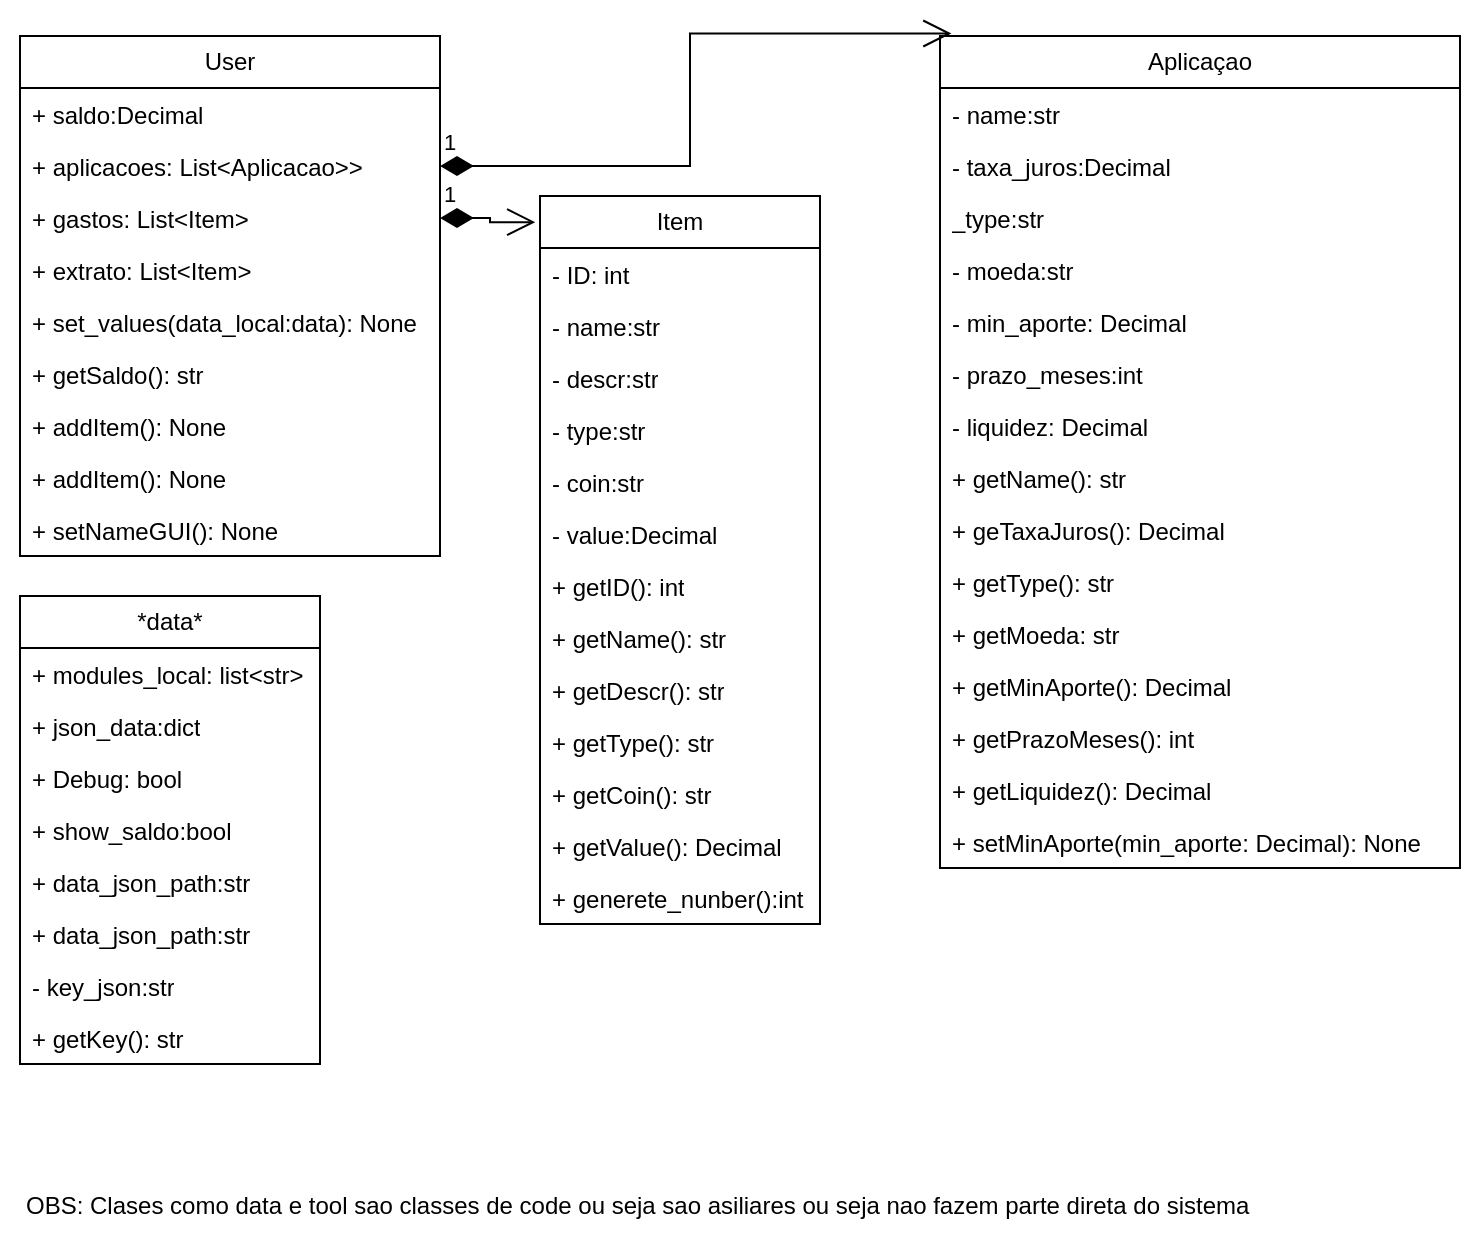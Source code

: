 <mxfile>
    <diagram name="Página-1" id="8fI0RfYkccmkm9PdqpTb">
        <mxGraphModel dx="1537" dy="549" grid="1" gridSize="10" guides="1" tooltips="1" connect="1" arrows="1" fold="1" page="1" pageScale="1" pageWidth="827" pageHeight="1169" math="0" shadow="0">
            <root>
                <mxCell id="0"/>
                <mxCell id="1" parent="0"/>
                <mxCell id="j2ZpyrVTVjxBXSWvC_XF-2" value="User" style="swimlane;fontStyle=0;childLayout=stackLayout;horizontal=1;startSize=26;fillColor=none;horizontalStack=0;resizeParent=1;resizeParentMax=0;resizeLast=0;collapsible=1;marginBottom=0;whiteSpace=wrap;html=1;" parent="1" vertex="1">
                    <mxGeometry x="30" y="30" width="210" height="260" as="geometry"/>
                </mxCell>
                <mxCell id="j2ZpyrVTVjxBXSWvC_XF-3" value="+ saldo:Decimal" style="text;strokeColor=none;fillColor=none;align=left;verticalAlign=top;spacingLeft=4;spacingRight=4;overflow=hidden;rotatable=0;points=[[0,0.5],[1,0.5]];portConstraint=eastwest;whiteSpace=wrap;html=1;" parent="j2ZpyrVTVjxBXSWvC_XF-2" vertex="1">
                    <mxGeometry y="26" width="210" height="26" as="geometry"/>
                </mxCell>
                <mxCell id="j2ZpyrVTVjxBXSWvC_XF-4" value="+ aplicacoes: List&amp;lt;Aplicacao&amp;gt;&amp;gt;&lt;div&gt;&lt;br&gt;&lt;/div&gt;" style="text;strokeColor=none;fillColor=none;align=left;verticalAlign=top;spacingLeft=4;spacingRight=4;overflow=hidden;rotatable=0;points=[[0,0.5],[1,0.5]];portConstraint=eastwest;whiteSpace=wrap;html=1;" parent="j2ZpyrVTVjxBXSWvC_XF-2" vertex="1">
                    <mxGeometry y="52" width="210" height="26" as="geometry"/>
                </mxCell>
                <mxCell id="j2ZpyrVTVjxBXSWvC_XF-5" value="+ gastos: List&amp;lt;Item&amp;gt;" style="text;strokeColor=none;fillColor=none;align=left;verticalAlign=top;spacingLeft=4;spacingRight=4;overflow=hidden;rotatable=0;points=[[0,0.5],[1,0.5]];portConstraint=eastwest;whiteSpace=wrap;html=1;" parent="j2ZpyrVTVjxBXSWvC_XF-2" vertex="1">
                    <mxGeometry y="78" width="210" height="26" as="geometry"/>
                </mxCell>
                <mxCell id="j2ZpyrVTVjxBXSWvC_XF-6" value="&lt;div&gt;+ extrato: List&amp;lt;Item&amp;gt;&lt;/div&gt;&lt;div&gt;&lt;br&gt;&lt;/div&gt;" style="text;strokeColor=none;fillColor=none;align=left;verticalAlign=top;spacingLeft=4;spacingRight=4;overflow=hidden;rotatable=0;points=[[0,0.5],[1,0.5]];portConstraint=eastwest;whiteSpace=wrap;html=1;" parent="j2ZpyrVTVjxBXSWvC_XF-2" vertex="1">
                    <mxGeometry y="104" width="210" height="26" as="geometry"/>
                </mxCell>
                <mxCell id="TCYsq4sAfF7pNFBQyPjv-1" value="&lt;div&gt;+ set_values(data_local:data): None&lt;/div&gt;" style="text;strokeColor=none;fillColor=none;align=left;verticalAlign=top;spacingLeft=4;spacingRight=4;overflow=hidden;rotatable=0;points=[[0,0.5],[1,0.5]];portConstraint=eastwest;whiteSpace=wrap;html=1;" parent="j2ZpyrVTVjxBXSWvC_XF-2" vertex="1">
                    <mxGeometry y="130" width="210" height="26" as="geometry"/>
                </mxCell>
                <mxCell id="TCYsq4sAfF7pNFBQyPjv-3" value="&lt;div&gt;+ getSaldo(): str&lt;/div&gt;" style="text;strokeColor=none;fillColor=none;align=left;verticalAlign=top;spacingLeft=4;spacingRight=4;overflow=hidden;rotatable=0;points=[[0,0.5],[1,0.5]];portConstraint=eastwest;whiteSpace=wrap;html=1;" parent="j2ZpyrVTVjxBXSWvC_XF-2" vertex="1">
                    <mxGeometry y="156" width="210" height="26" as="geometry"/>
                </mxCell>
                <mxCell id="2" value="&lt;div&gt;+ addItem(): None&lt;/div&gt;" style="text;strokeColor=none;fillColor=none;align=left;verticalAlign=top;spacingLeft=4;spacingRight=4;overflow=hidden;rotatable=0;points=[[0,0.5],[1,0.5]];portConstraint=eastwest;whiteSpace=wrap;html=1;" parent="j2ZpyrVTVjxBXSWvC_XF-2" vertex="1">
                    <mxGeometry y="182" width="210" height="26" as="geometry"/>
                </mxCell>
                <mxCell id="4" value="+ addItem(): None" style="text;strokeColor=none;fillColor=none;align=left;verticalAlign=top;spacingLeft=4;spacingRight=4;overflow=hidden;rotatable=0;points=[[0,0.5],[1,0.5]];portConstraint=eastwest;whiteSpace=wrap;html=1;" vertex="1" parent="j2ZpyrVTVjxBXSWvC_XF-2">
                    <mxGeometry y="208" width="210" height="26" as="geometry"/>
                </mxCell>
                <mxCell id="5" value="+ setNameGUI(): None" style="text;strokeColor=none;fillColor=none;align=left;verticalAlign=top;spacingLeft=4;spacingRight=4;overflow=hidden;rotatable=0;points=[[0,0.5],[1,0.5]];portConstraint=eastwest;whiteSpace=wrap;html=1;" vertex="1" parent="j2ZpyrVTVjxBXSWvC_XF-2">
                    <mxGeometry y="234" width="210" height="26" as="geometry"/>
                </mxCell>
                <mxCell id="j2ZpyrVTVjxBXSWvC_XF-7" value="Item" style="swimlane;fontStyle=0;childLayout=stackLayout;horizontal=1;startSize=26;fillColor=none;horizontalStack=0;resizeParent=1;resizeParentMax=0;resizeLast=0;collapsible=1;marginBottom=0;whiteSpace=wrap;html=1;" parent="1" vertex="1">
                    <mxGeometry x="290" y="110" width="140" height="364" as="geometry"/>
                </mxCell>
                <mxCell id="j2ZpyrVTVjxBXSWvC_XF-8" value="- ID: int" style="text;strokeColor=none;fillColor=none;align=left;verticalAlign=top;spacingLeft=4;spacingRight=4;overflow=hidden;rotatable=0;points=[[0,0.5],[1,0.5]];portConstraint=eastwest;whiteSpace=wrap;html=1;" parent="j2ZpyrVTVjxBXSWvC_XF-7" vertex="1">
                    <mxGeometry y="26" width="140" height="26" as="geometry"/>
                </mxCell>
                <mxCell id="j2ZpyrVTVjxBXSWvC_XF-9" value="- name:str" style="text;strokeColor=none;fillColor=none;align=left;verticalAlign=top;spacingLeft=4;spacingRight=4;overflow=hidden;rotatable=0;points=[[0,0.5],[1,0.5]];portConstraint=eastwest;whiteSpace=wrap;html=1;" parent="j2ZpyrVTVjxBXSWvC_XF-7" vertex="1">
                    <mxGeometry y="52" width="140" height="26" as="geometry"/>
                </mxCell>
                <mxCell id="j2ZpyrVTVjxBXSWvC_XF-10" value="- descr:str" style="text;strokeColor=none;fillColor=none;align=left;verticalAlign=top;spacingLeft=4;spacingRight=4;overflow=hidden;rotatable=0;points=[[0,0.5],[1,0.5]];portConstraint=eastwest;whiteSpace=wrap;html=1;" parent="j2ZpyrVTVjxBXSWvC_XF-7" vertex="1">
                    <mxGeometry y="78" width="140" height="26" as="geometry"/>
                </mxCell>
                <mxCell id="j2ZpyrVTVjxBXSWvC_XF-11" value="- type:str" style="text;strokeColor=none;fillColor=none;align=left;verticalAlign=top;spacingLeft=4;spacingRight=4;overflow=hidden;rotatable=0;points=[[0,0.5],[1,0.5]];portConstraint=eastwest;whiteSpace=wrap;html=1;" parent="j2ZpyrVTVjxBXSWvC_XF-7" vertex="1">
                    <mxGeometry y="104" width="140" height="26" as="geometry"/>
                </mxCell>
                <mxCell id="j2ZpyrVTVjxBXSWvC_XF-12" value="- coin:str&lt;span style=&quot;white-space: pre;&quot;&gt;&#x9;&lt;/span&gt;" style="text;strokeColor=none;fillColor=none;align=left;verticalAlign=top;spacingLeft=4;spacingRight=4;overflow=hidden;rotatable=0;points=[[0,0.5],[1,0.5]];portConstraint=eastwest;whiteSpace=wrap;html=1;" parent="j2ZpyrVTVjxBXSWvC_XF-7" vertex="1">
                    <mxGeometry y="130" width="140" height="26" as="geometry"/>
                </mxCell>
                <mxCell id="TCYsq4sAfF7pNFBQyPjv-4" value="- value:Decimal" style="text;strokeColor=none;fillColor=none;align=left;verticalAlign=top;spacingLeft=4;spacingRight=4;overflow=hidden;rotatable=0;points=[[0,0.5],[1,0.5]];portConstraint=eastwest;whiteSpace=wrap;html=1;" parent="j2ZpyrVTVjxBXSWvC_XF-7" vertex="1">
                    <mxGeometry y="156" width="140" height="26" as="geometry"/>
                </mxCell>
                <mxCell id="j2ZpyrVTVjxBXSWvC_XF-13" value="+ getID(): int" style="text;strokeColor=none;fillColor=none;align=left;verticalAlign=top;spacingLeft=4;spacingRight=4;overflow=hidden;rotatable=0;points=[[0,0.5],[1,0.5]];portConstraint=eastwest;whiteSpace=wrap;html=1;" parent="j2ZpyrVTVjxBXSWvC_XF-7" vertex="1">
                    <mxGeometry y="182" width="140" height="26" as="geometry"/>
                </mxCell>
                <mxCell id="j2ZpyrVTVjxBXSWvC_XF-14" value="+ getName(): str" style="text;strokeColor=none;fillColor=none;align=left;verticalAlign=top;spacingLeft=4;spacingRight=4;overflow=hidden;rotatable=0;points=[[0,0.5],[1,0.5]];portConstraint=eastwest;whiteSpace=wrap;html=1;" parent="j2ZpyrVTVjxBXSWvC_XF-7" vertex="1">
                    <mxGeometry y="208" width="140" height="26" as="geometry"/>
                </mxCell>
                <mxCell id="j2ZpyrVTVjxBXSWvC_XF-15" value="+ getDescr(): str" style="text;strokeColor=none;fillColor=none;align=left;verticalAlign=top;spacingLeft=4;spacingRight=4;overflow=hidden;rotatable=0;points=[[0,0.5],[1,0.5]];portConstraint=eastwest;whiteSpace=wrap;html=1;" parent="j2ZpyrVTVjxBXSWvC_XF-7" vertex="1">
                    <mxGeometry y="234" width="140" height="26" as="geometry"/>
                </mxCell>
                <mxCell id="j2ZpyrVTVjxBXSWvC_XF-16" value="+ getType(): str" style="text;strokeColor=none;fillColor=none;align=left;verticalAlign=top;spacingLeft=4;spacingRight=4;overflow=hidden;rotatable=0;points=[[0,0.5],[1,0.5]];portConstraint=eastwest;whiteSpace=wrap;html=1;" parent="j2ZpyrVTVjxBXSWvC_XF-7" vertex="1">
                    <mxGeometry y="260" width="140" height="26" as="geometry"/>
                </mxCell>
                <mxCell id="j2ZpyrVTVjxBXSWvC_XF-17" value="+ getCoin(): str" style="text;strokeColor=none;fillColor=none;align=left;verticalAlign=top;spacingLeft=4;spacingRight=4;overflow=hidden;rotatable=0;points=[[0,0.5],[1,0.5]];portConstraint=eastwest;whiteSpace=wrap;html=1;" parent="j2ZpyrVTVjxBXSWvC_XF-7" vertex="1">
                    <mxGeometry y="286" width="140" height="26" as="geometry"/>
                </mxCell>
                <mxCell id="TCYsq4sAfF7pNFBQyPjv-5" value="+ getValue(): Decimal" style="text;strokeColor=none;fillColor=none;align=left;verticalAlign=top;spacingLeft=4;spacingRight=4;overflow=hidden;rotatable=0;points=[[0,0.5],[1,0.5]];portConstraint=eastwest;whiteSpace=wrap;html=1;" parent="j2ZpyrVTVjxBXSWvC_XF-7" vertex="1">
                    <mxGeometry y="312" width="140" height="26" as="geometry"/>
                </mxCell>
                <mxCell id="TCYsq4sAfF7pNFBQyPjv-6" value="+ generete_nunber():int" style="text;strokeColor=none;fillColor=none;align=left;verticalAlign=top;spacingLeft=4;spacingRight=4;overflow=hidden;rotatable=0;points=[[0,0.5],[1,0.5]];portConstraint=eastwest;whiteSpace=wrap;html=1;" parent="j2ZpyrVTVjxBXSWvC_XF-7" vertex="1">
                    <mxGeometry y="338" width="140" height="26" as="geometry"/>
                </mxCell>
                <mxCell id="j2ZpyrVTVjxBXSWvC_XF-19" value="Aplicaçao" style="swimlane;fontStyle=0;childLayout=stackLayout;horizontal=1;startSize=26;fillColor=none;horizontalStack=0;resizeParent=1;resizeParentMax=0;resizeLast=0;collapsible=1;marginBottom=0;whiteSpace=wrap;html=1;" parent="1" vertex="1">
                    <mxGeometry x="490" y="30" width="260" height="416" as="geometry"/>
                </mxCell>
                <mxCell id="j2ZpyrVTVjxBXSWvC_XF-20" value="- name:str" style="text;strokeColor=none;fillColor=none;align=left;verticalAlign=top;spacingLeft=4;spacingRight=4;overflow=hidden;rotatable=0;points=[[0,0.5],[1,0.5]];portConstraint=eastwest;whiteSpace=wrap;html=1;" parent="j2ZpyrVTVjxBXSWvC_XF-19" vertex="1">
                    <mxGeometry y="26" width="260" height="26" as="geometry"/>
                </mxCell>
                <mxCell id="j2ZpyrVTVjxBXSWvC_XF-21" value="- taxa_juros:Decimal" style="text;strokeColor=none;fillColor=none;align=left;verticalAlign=top;spacingLeft=4;spacingRight=4;overflow=hidden;rotatable=0;points=[[0,0.5],[1,0.5]];portConstraint=eastwest;whiteSpace=wrap;html=1;" parent="j2ZpyrVTVjxBXSWvC_XF-19" vertex="1">
                    <mxGeometry y="52" width="260" height="26" as="geometry"/>
                </mxCell>
                <mxCell id="j2ZpyrVTVjxBXSWvC_XF-22" value="_type:str" style="text;strokeColor=none;fillColor=none;align=left;verticalAlign=top;spacingLeft=4;spacingRight=4;overflow=hidden;rotatable=0;points=[[0,0.5],[1,0.5]];portConstraint=eastwest;whiteSpace=wrap;html=1;" parent="j2ZpyrVTVjxBXSWvC_XF-19" vertex="1">
                    <mxGeometry y="78" width="260" height="26" as="geometry"/>
                </mxCell>
                <mxCell id="j2ZpyrVTVjxBXSWvC_XF-23" value="- moeda:str" style="text;strokeColor=none;fillColor=none;align=left;verticalAlign=top;spacingLeft=4;spacingRight=4;overflow=hidden;rotatable=0;points=[[0,0.5],[1,0.5]];portConstraint=eastwest;whiteSpace=wrap;html=1;" parent="j2ZpyrVTVjxBXSWvC_XF-19" vertex="1">
                    <mxGeometry y="104" width="260" height="26" as="geometry"/>
                </mxCell>
                <mxCell id="j2ZpyrVTVjxBXSWvC_XF-24" value="- min_aporte: Decimal" style="text;strokeColor=none;fillColor=none;align=left;verticalAlign=top;spacingLeft=4;spacingRight=4;overflow=hidden;rotatable=0;points=[[0,0.5],[1,0.5]];portConstraint=eastwest;whiteSpace=wrap;html=1;" parent="j2ZpyrVTVjxBXSWvC_XF-19" vertex="1">
                    <mxGeometry y="130" width="260" height="26" as="geometry"/>
                </mxCell>
                <mxCell id="j2ZpyrVTVjxBXSWvC_XF-30" value="- prazo_meses:int&lt;span style=&quot;white-space: pre;&quot;&gt;&#x9;&lt;/span&gt;" style="text;strokeColor=none;fillColor=none;align=left;verticalAlign=top;spacingLeft=4;spacingRight=4;overflow=hidden;rotatable=0;points=[[0,0.5],[1,0.5]];portConstraint=eastwest;whiteSpace=wrap;html=1;" parent="j2ZpyrVTVjxBXSWvC_XF-19" vertex="1">
                    <mxGeometry y="156" width="260" height="26" as="geometry"/>
                </mxCell>
                <mxCell id="j2ZpyrVTVjxBXSWvC_XF-31" value="- liquidez: Decimal" style="text;strokeColor=none;fillColor=none;align=left;verticalAlign=top;spacingLeft=4;spacingRight=4;overflow=hidden;rotatable=0;points=[[0,0.5],[1,0.5]];portConstraint=eastwest;whiteSpace=wrap;html=1;" parent="j2ZpyrVTVjxBXSWvC_XF-19" vertex="1">
                    <mxGeometry y="182" width="260" height="26" as="geometry"/>
                </mxCell>
                <mxCell id="j2ZpyrVTVjxBXSWvC_XF-26" value="+ getName(): str" style="text;strokeColor=none;fillColor=none;align=left;verticalAlign=top;spacingLeft=4;spacingRight=4;overflow=hidden;rotatable=0;points=[[0,0.5],[1,0.5]];portConstraint=eastwest;whiteSpace=wrap;html=1;" parent="j2ZpyrVTVjxBXSWvC_XF-19" vertex="1">
                    <mxGeometry y="208" width="260" height="26" as="geometry"/>
                </mxCell>
                <mxCell id="j2ZpyrVTVjxBXSWvC_XF-25" value="+ geTaxaJuros(): Decimal" style="text;strokeColor=none;fillColor=none;align=left;verticalAlign=top;spacingLeft=4;spacingRight=4;overflow=hidden;rotatable=0;points=[[0,0.5],[1,0.5]];portConstraint=eastwest;whiteSpace=wrap;html=1;" parent="j2ZpyrVTVjxBXSWvC_XF-19" vertex="1">
                    <mxGeometry y="234" width="260" height="26" as="geometry"/>
                </mxCell>
                <mxCell id="j2ZpyrVTVjxBXSWvC_XF-28" value="+ getType(): str" style="text;strokeColor=none;fillColor=none;align=left;verticalAlign=top;spacingLeft=4;spacingRight=4;overflow=hidden;rotatable=0;points=[[0,0.5],[1,0.5]];portConstraint=eastwest;whiteSpace=wrap;html=1;" parent="j2ZpyrVTVjxBXSWvC_XF-19" vertex="1">
                    <mxGeometry y="260" width="260" height="26" as="geometry"/>
                </mxCell>
                <mxCell id="j2ZpyrVTVjxBXSWvC_XF-27" value="+ getMoeda: str" style="text;strokeColor=none;fillColor=none;align=left;verticalAlign=top;spacingLeft=4;spacingRight=4;overflow=hidden;rotatable=0;points=[[0,0.5],[1,0.5]];portConstraint=eastwest;whiteSpace=wrap;html=1;" parent="j2ZpyrVTVjxBXSWvC_XF-19" vertex="1">
                    <mxGeometry y="286" width="260" height="26" as="geometry"/>
                </mxCell>
                <mxCell id="j2ZpyrVTVjxBXSWvC_XF-29" value="+ getMinAporte(): Decimal" style="text;strokeColor=none;fillColor=none;align=left;verticalAlign=top;spacingLeft=4;spacingRight=4;overflow=hidden;rotatable=0;points=[[0,0.5],[1,0.5]];portConstraint=eastwest;whiteSpace=wrap;html=1;" parent="j2ZpyrVTVjxBXSWvC_XF-19" vertex="1">
                    <mxGeometry y="312" width="260" height="26" as="geometry"/>
                </mxCell>
                <mxCell id="j2ZpyrVTVjxBXSWvC_XF-33" value="+ getPrazoMeses(): int" style="text;strokeColor=none;fillColor=none;align=left;verticalAlign=top;spacingLeft=4;spacingRight=4;overflow=hidden;rotatable=0;points=[[0,0.5],[1,0.5]];portConstraint=eastwest;whiteSpace=wrap;html=1;" parent="j2ZpyrVTVjxBXSWvC_XF-19" vertex="1">
                    <mxGeometry y="338" width="260" height="26" as="geometry"/>
                </mxCell>
                <mxCell id="j2ZpyrVTVjxBXSWvC_XF-34" value="+ getLiquidez(): Decimal" style="text;strokeColor=none;fillColor=none;align=left;verticalAlign=top;spacingLeft=4;spacingRight=4;overflow=hidden;rotatable=0;points=[[0,0.5],[1,0.5]];portConstraint=eastwest;whiteSpace=wrap;html=1;" parent="j2ZpyrVTVjxBXSWvC_XF-19" vertex="1">
                    <mxGeometry y="364" width="260" height="26" as="geometry"/>
                </mxCell>
                <mxCell id="j2ZpyrVTVjxBXSWvC_XF-32" value="+ setMinAporte(min_aporte: Decimal): None" style="text;strokeColor=none;fillColor=none;align=left;verticalAlign=top;spacingLeft=4;spacingRight=4;overflow=hidden;rotatable=0;points=[[0,0.5],[1,0.5]];portConstraint=eastwest;whiteSpace=wrap;html=1;" parent="j2ZpyrVTVjxBXSWvC_XF-19" vertex="1">
                    <mxGeometry y="390" width="260" height="26" as="geometry"/>
                </mxCell>
                <mxCell id="j2ZpyrVTVjxBXSWvC_XF-51" value="OBS: Clases como data e tool sao classes de code ou seja sao asiliares ou seja nao fazem parte direta do sistema&amp;nbsp;" style="text;html=1;align=center;verticalAlign=middle;resizable=0;points=[];autosize=1;strokeColor=none;fillColor=none;" parent="1" vertex="1">
                    <mxGeometry x="20" y="600" width="640" height="30" as="geometry"/>
                </mxCell>
                <mxCell id="j2ZpyrVTVjxBXSWvC_XF-52" value="1" style="endArrow=open;html=1;endSize=12;startArrow=diamondThin;startSize=14;startFill=1;edgeStyle=orthogonalEdgeStyle;align=left;verticalAlign=bottom;rounded=0;entryX=0.022;entryY=-0.003;entryDx=0;entryDy=0;entryPerimeter=0;exitX=1;exitY=0.5;exitDx=0;exitDy=0;" parent="1" source="j2ZpyrVTVjxBXSWvC_XF-4" target="j2ZpyrVTVjxBXSWvC_XF-19" edge="1">
                    <mxGeometry x="-1" y="3" relative="1" as="geometry">
                        <mxPoint x="220" y="94.41" as="sourcePoint"/>
                        <mxPoint x="300" y="40" as="targetPoint"/>
                    </mxGeometry>
                </mxCell>
                <mxCell id="j2ZpyrVTVjxBXSWvC_XF-53" value="1" style="endArrow=open;html=1;endSize=12;startArrow=diamondThin;startSize=14;startFill=1;edgeStyle=orthogonalEdgeStyle;align=left;verticalAlign=bottom;rounded=0;entryX=-0.017;entryY=0.036;entryDx=0;entryDy=0;entryPerimeter=0;exitX=1;exitY=0.5;exitDx=0;exitDy=0;" parent="1" source="j2ZpyrVTVjxBXSWvC_XF-5" target="j2ZpyrVTVjxBXSWvC_XF-7" edge="1">
                    <mxGeometry x="-1" y="3" relative="1" as="geometry">
                        <mxPoint x="220" y="120" as="sourcePoint"/>
                        <mxPoint x="380" y="120" as="targetPoint"/>
                    </mxGeometry>
                </mxCell>
                <mxCell id="Na9RbTpKRmtX4fTPrx1u-2" value="*data*" style="swimlane;fontStyle=0;childLayout=stackLayout;horizontal=1;startSize=26;fillColor=none;horizontalStack=0;resizeParent=1;resizeParentMax=0;resizeLast=0;collapsible=1;marginBottom=0;whiteSpace=wrap;html=1;" parent="1" vertex="1">
                    <mxGeometry x="30" y="310" width="150" height="234" as="geometry"/>
                </mxCell>
                <mxCell id="Na9RbTpKRmtX4fTPrx1u-3" value="+ modules_local: list&amp;lt;str&amp;gt;" style="text;strokeColor=none;fillColor=none;align=left;verticalAlign=top;spacingLeft=4;spacingRight=4;overflow=hidden;rotatable=0;points=[[0,0.5],[1,0.5]];portConstraint=eastwest;whiteSpace=wrap;html=1;" parent="Na9RbTpKRmtX4fTPrx1u-2" vertex="1">
                    <mxGeometry y="26" width="150" height="26" as="geometry"/>
                </mxCell>
                <mxCell id="Na9RbTpKRmtX4fTPrx1u-4" value="+ json_data:dict" style="text;strokeColor=none;fillColor=none;align=left;verticalAlign=top;spacingLeft=4;spacingRight=4;overflow=hidden;rotatable=0;points=[[0,0.5],[1,0.5]];portConstraint=eastwest;whiteSpace=wrap;html=1;" parent="Na9RbTpKRmtX4fTPrx1u-2" vertex="1">
                    <mxGeometry y="52" width="150" height="26" as="geometry"/>
                </mxCell>
                <mxCell id="Na9RbTpKRmtX4fTPrx1u-5" value="+ Debug: bool" style="text;strokeColor=none;fillColor=none;align=left;verticalAlign=top;spacingLeft=4;spacingRight=4;overflow=hidden;rotatable=0;points=[[0,0.5],[1,0.5]];portConstraint=eastwest;whiteSpace=wrap;html=1;" parent="Na9RbTpKRmtX4fTPrx1u-2" vertex="1">
                    <mxGeometry y="78" width="150" height="26" as="geometry"/>
                </mxCell>
                <mxCell id="Na9RbTpKRmtX4fTPrx1u-10" value="+ show_saldo:bool" style="text;strokeColor=none;fillColor=none;align=left;verticalAlign=top;spacingLeft=4;spacingRight=4;overflow=hidden;rotatable=0;points=[[0,0.5],[1,0.5]];portConstraint=eastwest;whiteSpace=wrap;html=1;" parent="Na9RbTpKRmtX4fTPrx1u-2" vertex="1">
                    <mxGeometry y="104" width="150" height="26" as="geometry"/>
                </mxCell>
                <mxCell id="Na9RbTpKRmtX4fTPrx1u-11" value="+ data_json_path:str" style="text;strokeColor=none;fillColor=none;align=left;verticalAlign=top;spacingLeft=4;spacingRight=4;overflow=hidden;rotatable=0;points=[[0,0.5],[1,0.5]];portConstraint=eastwest;whiteSpace=wrap;html=1;" parent="Na9RbTpKRmtX4fTPrx1u-2" vertex="1">
                    <mxGeometry y="130" width="150" height="26" as="geometry"/>
                </mxCell>
                <mxCell id="Na9RbTpKRmtX4fTPrx1u-12" value="+ data_json_path:str" style="text;strokeColor=none;fillColor=none;align=left;verticalAlign=top;spacingLeft=4;spacingRight=4;overflow=hidden;rotatable=0;points=[[0,0.5],[1,0.5]];portConstraint=eastwest;whiteSpace=wrap;html=1;" parent="Na9RbTpKRmtX4fTPrx1u-2" vertex="1">
                    <mxGeometry y="156" width="150" height="26" as="geometry"/>
                </mxCell>
                <mxCell id="Na9RbTpKRmtX4fTPrx1u-13" value="- key_json:str" style="text;strokeColor=none;fillColor=none;align=left;verticalAlign=top;spacingLeft=4;spacingRight=4;overflow=hidden;rotatable=0;points=[[0,0.5],[1,0.5]];portConstraint=eastwest;whiteSpace=wrap;html=1;" parent="Na9RbTpKRmtX4fTPrx1u-2" vertex="1">
                    <mxGeometry y="182" width="150" height="26" as="geometry"/>
                </mxCell>
                <mxCell id="Na9RbTpKRmtX4fTPrx1u-14" value="+ getKey(): str" style="text;strokeColor=none;fillColor=none;align=left;verticalAlign=top;spacingLeft=4;spacingRight=4;overflow=hidden;rotatable=0;points=[[0,0.5],[1,0.5]];portConstraint=eastwest;whiteSpace=wrap;html=1;" parent="Na9RbTpKRmtX4fTPrx1u-2" vertex="1">
                    <mxGeometry y="208" width="150" height="26" as="geometry"/>
                </mxCell>
            </root>
        </mxGraphModel>
    </diagram>
</mxfile>